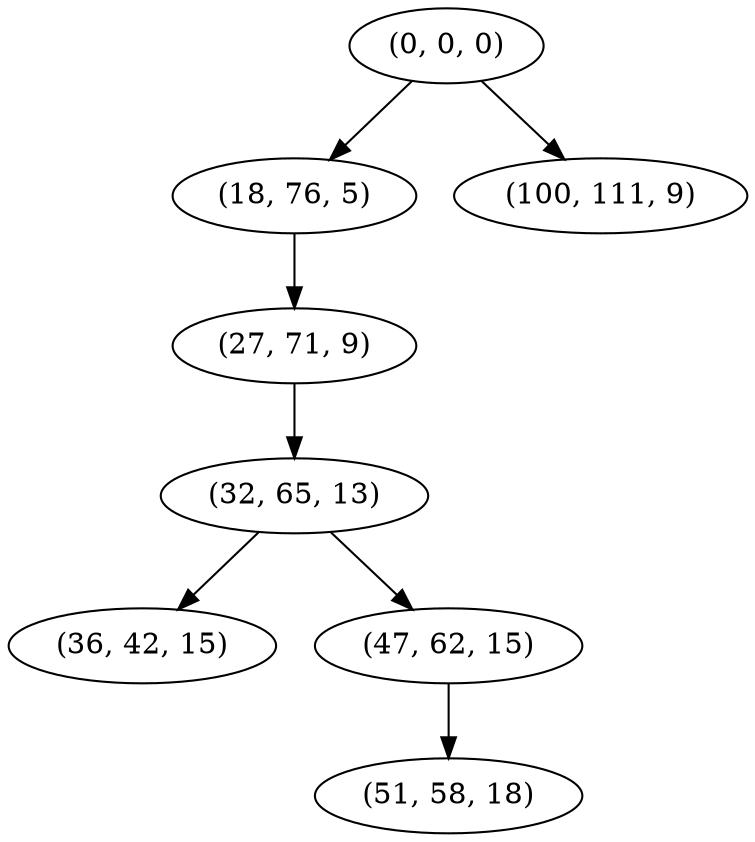 digraph tree {
    "(0, 0, 0)";
    "(18, 76, 5)";
    "(27, 71, 9)";
    "(32, 65, 13)";
    "(36, 42, 15)";
    "(47, 62, 15)";
    "(51, 58, 18)";
    "(100, 111, 9)";
    "(0, 0, 0)" -> "(18, 76, 5)";
    "(0, 0, 0)" -> "(100, 111, 9)";
    "(18, 76, 5)" -> "(27, 71, 9)";
    "(27, 71, 9)" -> "(32, 65, 13)";
    "(32, 65, 13)" -> "(36, 42, 15)";
    "(32, 65, 13)" -> "(47, 62, 15)";
    "(47, 62, 15)" -> "(51, 58, 18)";
}
